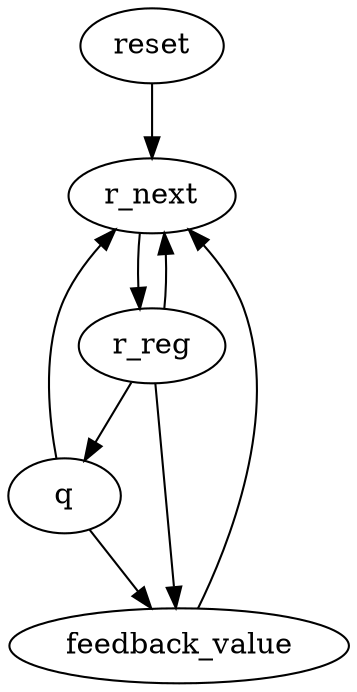 strict digraph "" {
	reset -> r_next	[weight=1.0];
	r_next -> r_reg	[weight=1.0];
	q -> r_next	[weight=1.0];
	q -> feedback_value	[weight=1.0];
	r_reg -> r_next	[weight=1.0];
	r_reg -> q	[weight=1.0];
	r_reg -> feedback_value	[weight=1.0];
	feedback_value -> r_next	[weight=1.0];
}
